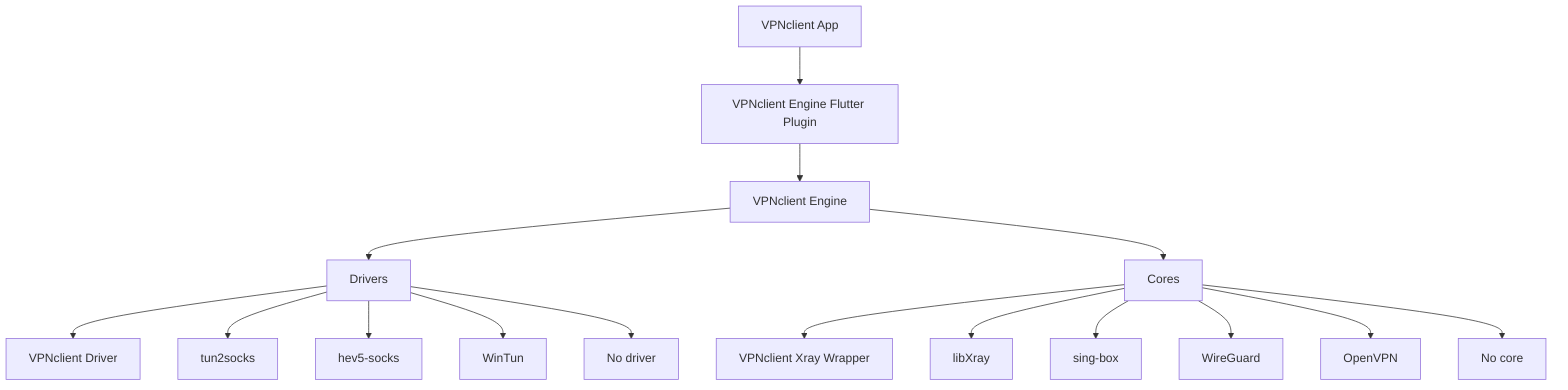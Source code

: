 graph TD
  A[VPNclient App] --> B[VPNclient Engine Flutter Plugin]
  B --> C[VPNclient Engine]
  C --> D[Drivers]
  C --> E[Cores]

  D --> F[VPNclient Driver]
  D --> G[tun2socks]
  D --> H[hev5-socks]
  D --> I[WinTun]
  D --> J[No driver]

  E --> K[VPNclient Xray Wrapper]
  E --> L[libXray]
  E --> M[sing-box]
  E --> N[WireGuard]
  E --> O[OpenVPN]
  E --> P[No core]